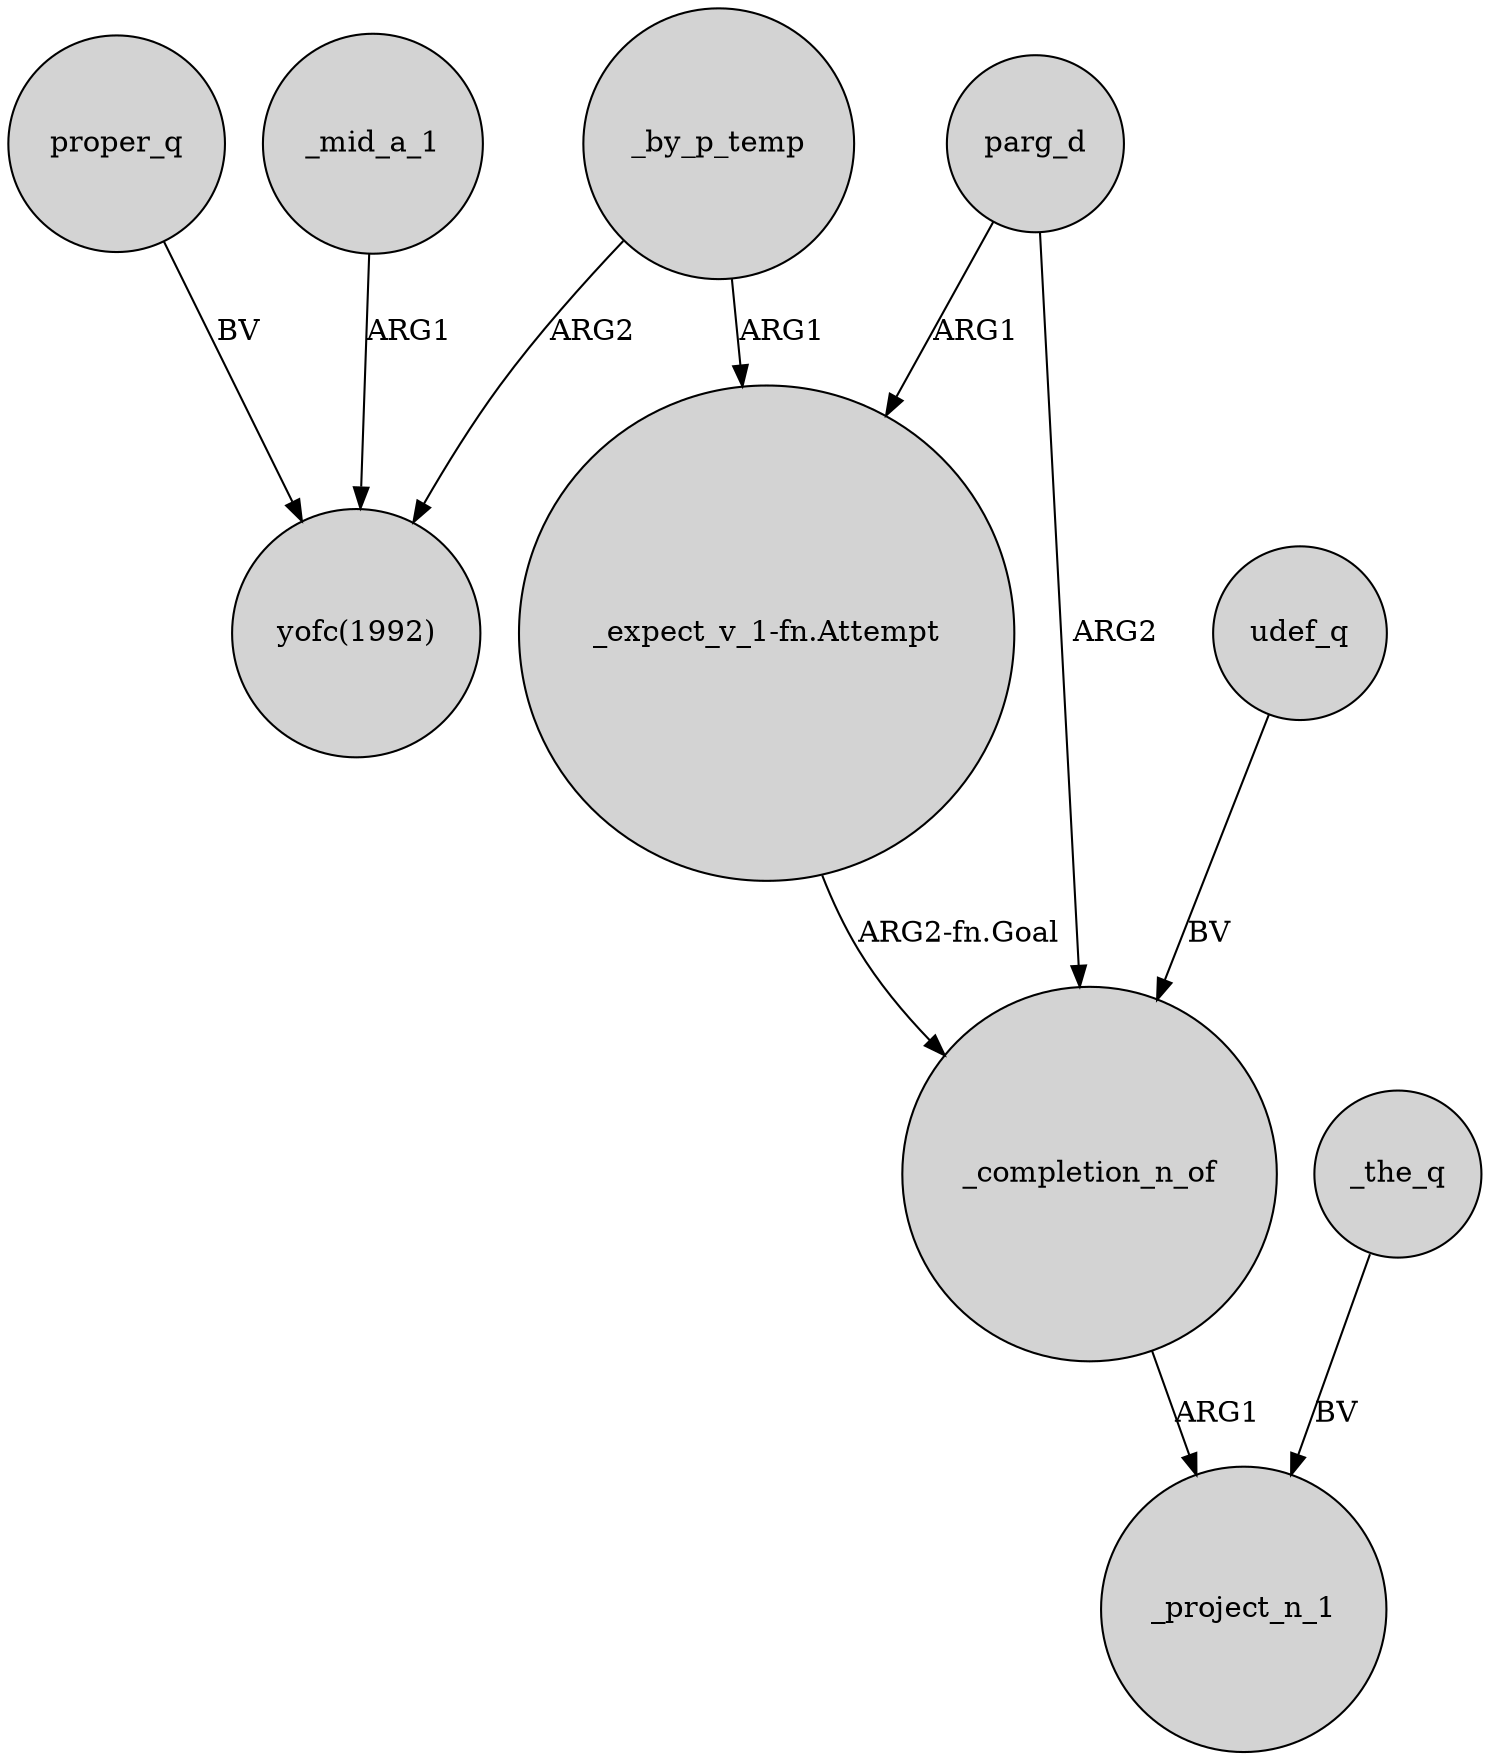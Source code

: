 digraph {
	node [shape=circle style=filled]
	_by_p_temp -> "yofc(1992)" [label=ARG2]
	_the_q -> _project_n_1 [label=BV]
	"_expect_v_1-fn.Attempt" -> _completion_n_of [label="ARG2-fn.Goal"]
	_mid_a_1 -> "yofc(1992)" [label=ARG1]
	parg_d -> _completion_n_of [label=ARG2]
	proper_q -> "yofc(1992)" [label=BV]
	_completion_n_of -> _project_n_1 [label=ARG1]
	udef_q -> _completion_n_of [label=BV]
	parg_d -> "_expect_v_1-fn.Attempt" [label=ARG1]
	_by_p_temp -> "_expect_v_1-fn.Attempt" [label=ARG1]
}
